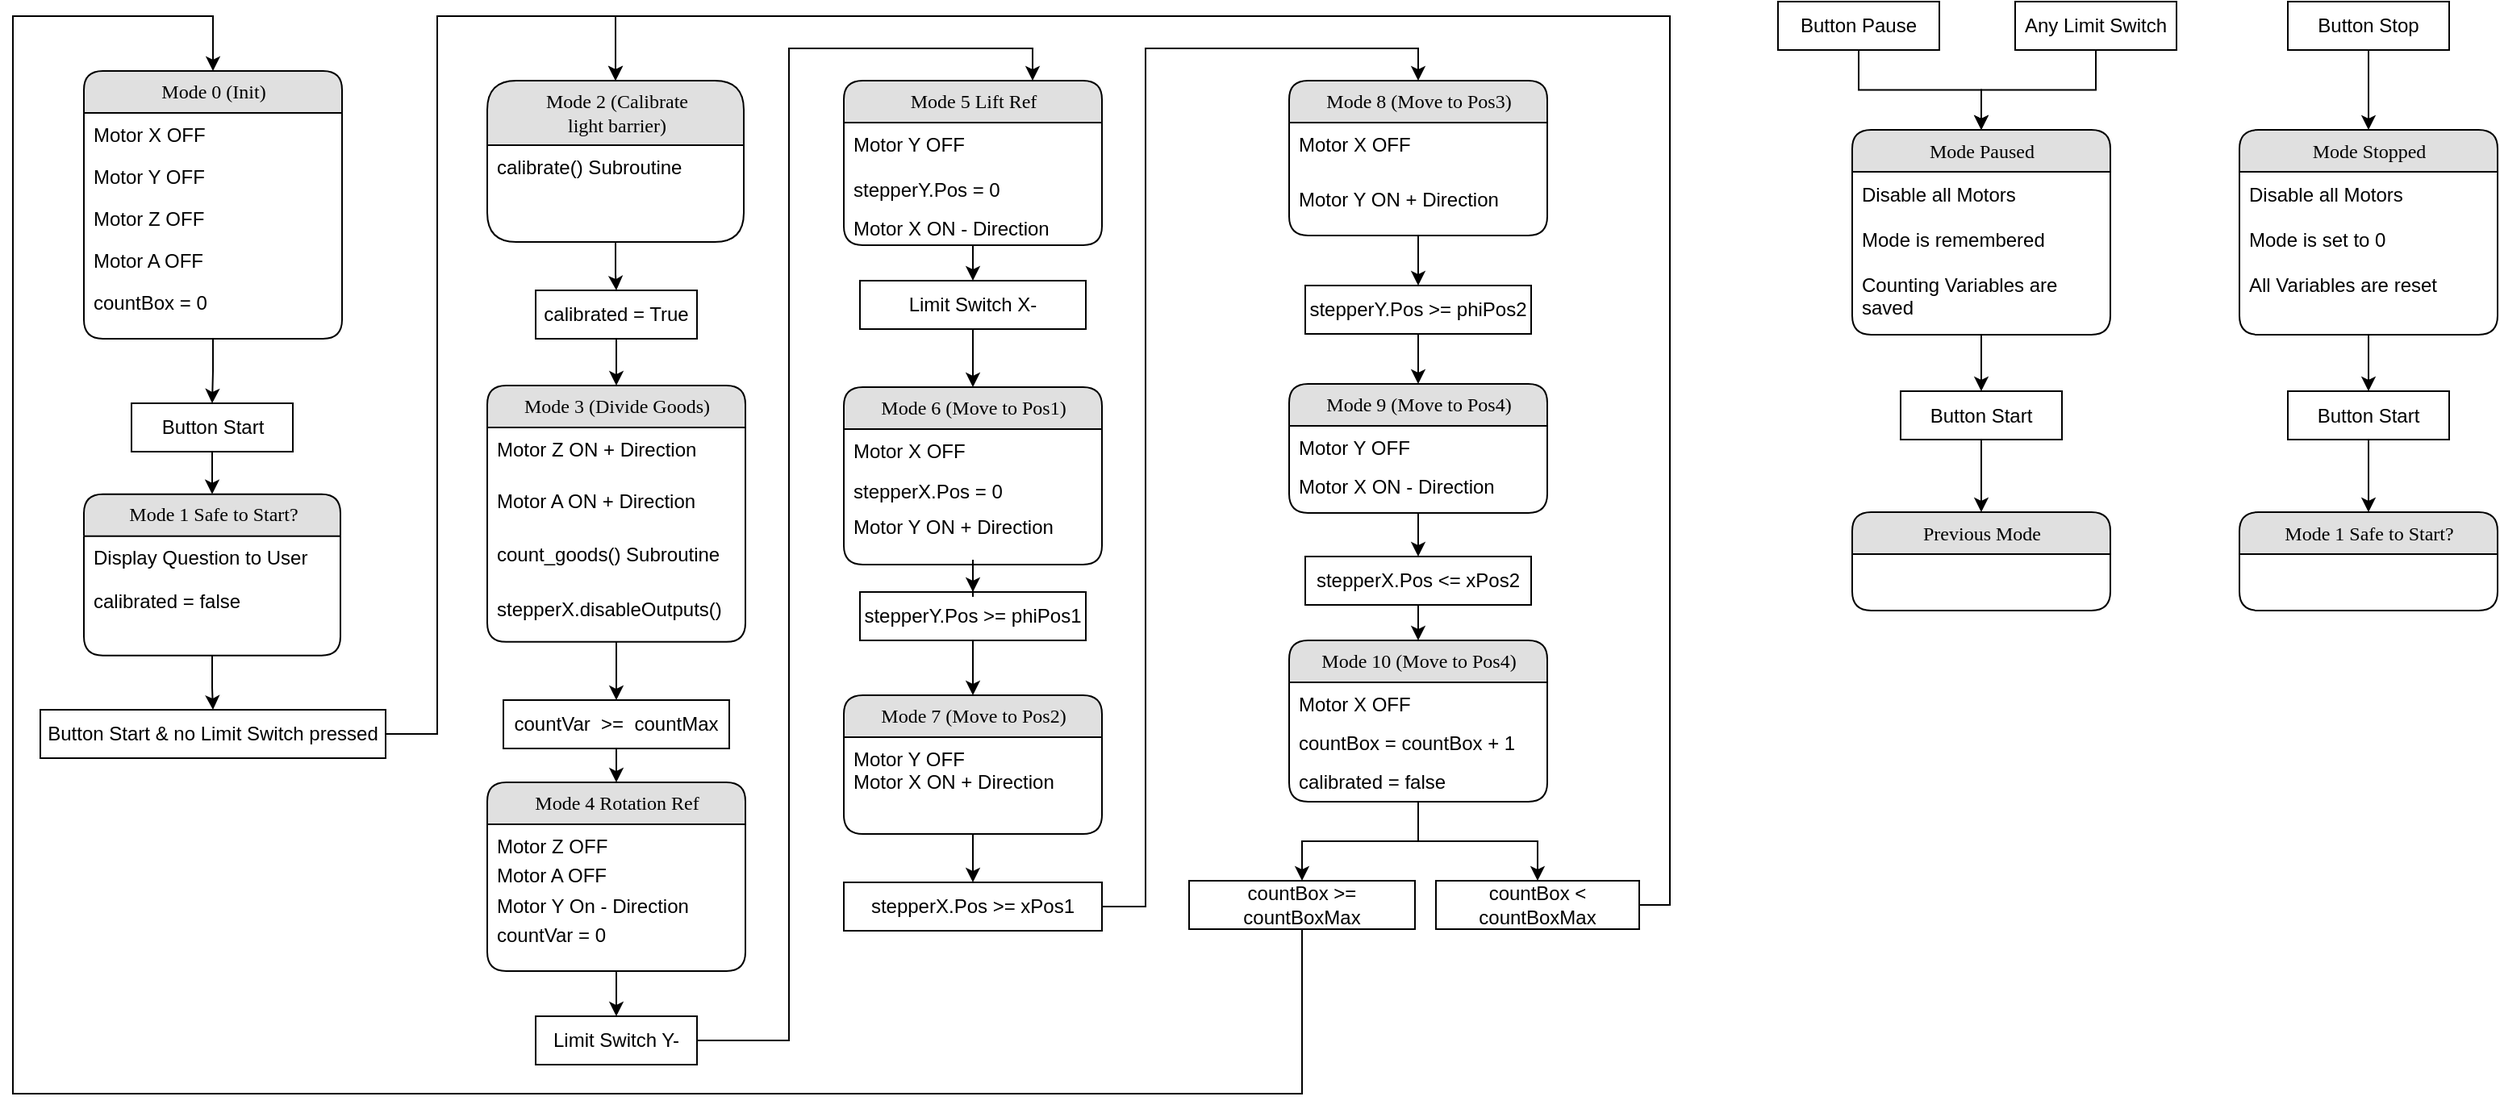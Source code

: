 <mxfile version="20.6.0" type="github">
  <diagram id="kKHLr9N3LMTWPFAltLq4" name="Seite-1">
    <mxGraphModel dx="965" dy="517" grid="0" gridSize="10" guides="1" tooltips="1" connect="1" arrows="1" fold="0" page="1" pageScale="1" pageWidth="3300" pageHeight="4681" math="0" shadow="0">
      <root>
        <mxCell id="0" />
        <mxCell id="1" parent="0" />
        <mxCell id="L7xNBprmSxnHH5wMa5go-1" value="" style="group" parent="1" vertex="1" connectable="0">
          <mxGeometry x="407" y="244" width="160" height="166" as="geometry" />
        </mxCell>
        <mxCell id="L7xNBprmSxnHH5wMa5go-2" value="Mode 0 (Init)" style="swimlane;html=1;fontStyle=0;childLayout=stackLayout;horizontal=1;startSize=26;fillColor=#e0e0e0;horizontalStack=0;resizeParent=1;resizeLast=0;collapsible=1;marginBottom=0;swimlaneFillColor=#ffffff;align=center;rounded=1;shadow=0;comic=0;labelBackgroundColor=none;strokeWidth=1;fontFamily=Verdana;fontSize=12" parent="L7xNBprmSxnHH5wMa5go-1" vertex="1">
          <mxGeometry width="160" height="166" as="geometry" />
        </mxCell>
        <mxCell id="L7xNBprmSxnHH5wMa5go-3" value="Motor X OFF" style="text;html=1;strokeColor=none;fillColor=none;spacingLeft=4;spacingRight=4;whiteSpace=wrap;overflow=hidden;rotatable=0;points=[[0,0.5],[1,0.5]];portConstraint=eastwest;" parent="L7xNBprmSxnHH5wMa5go-2" vertex="1">
          <mxGeometry y="26" width="160" height="26" as="geometry" />
        </mxCell>
        <mxCell id="L7xNBprmSxnHH5wMa5go-4" value="Motor Y OFF" style="text;html=1;strokeColor=none;fillColor=none;spacingLeft=4;spacingRight=4;whiteSpace=wrap;overflow=hidden;rotatable=0;points=[[0,0.5],[1,0.5]];portConstraint=eastwest;" parent="L7xNBprmSxnHH5wMa5go-2" vertex="1">
          <mxGeometry y="52" width="160" height="26" as="geometry" />
        </mxCell>
        <mxCell id="L7xNBprmSxnHH5wMa5go-5" value="Motor Z OFF" style="text;html=1;strokeColor=none;fillColor=none;spacingLeft=4;spacingRight=4;whiteSpace=wrap;overflow=hidden;rotatable=0;points=[[0,0.5],[1,0.5]];portConstraint=eastwest;" parent="L7xNBprmSxnHH5wMa5go-2" vertex="1">
          <mxGeometry y="78" width="160" height="26" as="geometry" />
        </mxCell>
        <mxCell id="zrcjOYsHBGks2tnW5Kfn-1" value="Motor A OFF" style="text;html=1;strokeColor=none;fillColor=none;spacingLeft=4;spacingRight=4;whiteSpace=wrap;overflow=hidden;rotatable=0;points=[[0,0.5],[1,0.5]];portConstraint=eastwest;" parent="L7xNBprmSxnHH5wMa5go-2" vertex="1">
          <mxGeometry y="104" width="160" height="26" as="geometry" />
        </mxCell>
        <mxCell id="hb1QHLqvvnyP98BLe3R2-27" value="countBox = 0" style="text;html=1;strokeColor=none;fillColor=none;spacingLeft=4;spacingRight=4;whiteSpace=wrap;overflow=hidden;rotatable=0;points=[[0,0.5],[1,0.5]];portConstraint=eastwest;" parent="L7xNBprmSxnHH5wMa5go-2" vertex="1">
          <mxGeometry y="130" width="160" height="26" as="geometry" />
        </mxCell>
        <mxCell id="L7xNBprmSxnHH5wMa5go-8" value="" style="group" parent="1" vertex="1" connectable="0">
          <mxGeometry x="657" y="439" width="160" height="134" as="geometry" />
        </mxCell>
        <mxCell id="L7xNBprmSxnHH5wMa5go-9" value="Mode 3 (Divide Goods)" style="swimlane;html=1;fontStyle=0;childLayout=stackLayout;horizontal=1;startSize=26;fillColor=#e0e0e0;horizontalStack=0;resizeParent=1;resizeLast=0;collapsible=1;marginBottom=0;swimlaneFillColor=#ffffff;align=center;rounded=1;shadow=0;comic=0;labelBackgroundColor=none;strokeWidth=1;fontFamily=Verdana;fontSize=12" parent="L7xNBprmSxnHH5wMa5go-8" vertex="1">
          <mxGeometry width="160" height="158.928" as="geometry" />
        </mxCell>
        <mxCell id="L7xNBprmSxnHH5wMa5go-10" value="Motor Z ON + Direction" style="text;html=1;strokeColor=none;fillColor=none;spacingLeft=4;spacingRight=4;whiteSpace=wrap;overflow=hidden;rotatable=0;points=[[0,0.5],[1,0.5]];portConstraint=eastwest;" parent="L7xNBprmSxnHH5wMa5go-9" vertex="1">
          <mxGeometry y="26" width="160" height="32.442" as="geometry" />
        </mxCell>
        <mxCell id="zrcjOYsHBGks2tnW5Kfn-2" value="Motor A ON + Direction" style="text;html=1;strokeColor=none;fillColor=none;spacingLeft=4;spacingRight=4;whiteSpace=wrap;overflow=hidden;rotatable=0;points=[[0,0.5],[1,0.5]];portConstraint=eastwest;" parent="L7xNBprmSxnHH5wMa5go-9" vertex="1">
          <mxGeometry y="58.442" width="160" height="32.442" as="geometry" />
        </mxCell>
        <mxCell id="L7xNBprmSxnHH5wMa5go-12" value="count_goods() Subroutine" style="text;html=1;strokeColor=none;fillColor=none;spacingLeft=4;spacingRight=4;whiteSpace=wrap;overflow=hidden;rotatable=0;points=[[0,0.5],[1,0.5]];portConstraint=eastwest;" parent="L7xNBprmSxnHH5wMa5go-9" vertex="1">
          <mxGeometry y="90.884" width="160" height="34.022" as="geometry" />
        </mxCell>
        <mxCell id="0xy9OSa-Pp5hzbdrx6O_-5" value="stepperX.disableOutputs()" style="text;html=1;strokeColor=none;fillColor=none;spacingLeft=4;spacingRight=4;whiteSpace=wrap;overflow=hidden;rotatable=0;points=[[0,0.5],[1,0.5]];portConstraint=eastwest;" parent="L7xNBprmSxnHH5wMa5go-9" vertex="1">
          <mxGeometry y="124.906" width="160" height="34.022" as="geometry" />
        </mxCell>
        <mxCell id="L7xNBprmSxnHH5wMa5go-13" style="edgeStyle=orthogonalEdgeStyle;rounded=0;orthogonalLoop=1;jettySize=auto;html=1;entryX=0.5;entryY=0;entryDx=0;entryDy=0;" parent="1" source="L7xNBprmSxnHH5wMa5go-14" target="L7xNBprmSxnHH5wMa5go-9" edge="1">
          <mxGeometry relative="1" as="geometry" />
        </mxCell>
        <mxCell id="L7xNBprmSxnHH5wMa5go-14" value="calibrated = True" style="rounded=0;whiteSpace=wrap;html=1;" parent="1" vertex="1">
          <mxGeometry x="687" y="380" width="100" height="30" as="geometry" />
        </mxCell>
        <mxCell id="hb1QHLqvvnyP98BLe3R2-5" style="edgeStyle=orthogonalEdgeStyle;rounded=0;orthogonalLoop=1;jettySize=auto;html=1;entryX=0.5;entryY=0;entryDx=0;entryDy=0;" parent="1" source="L7xNBprmSxnHH5wMa5go-21" target="L7xNBprmSxnHH5wMa5go-109" edge="1">
          <mxGeometry relative="1" as="geometry" />
        </mxCell>
        <mxCell id="L7xNBprmSxnHH5wMa5go-21" value="countVar&amp;nbsp; &amp;gt;=&amp;nbsp; countMax" style="rounded=0;whiteSpace=wrap;html=1;" parent="1" vertex="1">
          <mxGeometry x="667" y="634" width="140" height="30" as="geometry" />
        </mxCell>
        <mxCell id="L7xNBprmSxnHH5wMa5go-22" style="edgeStyle=orthogonalEdgeStyle;rounded=0;orthogonalLoop=1;jettySize=auto;html=1;exitX=0.5;exitY=1;exitDx=0;exitDy=0;" parent="1" source="L7xNBprmSxnHH5wMa5go-9" target="L7xNBprmSxnHH5wMa5go-21" edge="1">
          <mxGeometry relative="1" as="geometry" />
        </mxCell>
        <mxCell id="L7xNBprmSxnHH5wMa5go-24" value="" style="group" parent="1" vertex="1" connectable="0">
          <mxGeometry x="657" y="250" width="159" height="100" as="geometry" />
        </mxCell>
        <mxCell id="L7xNBprmSxnHH5wMa5go-25" value="Mode 2 (Calibrate &lt;br&gt;light barrier)" style="swimlane;html=1;fontStyle=0;childLayout=stackLayout;horizontal=1;startSize=40;fillColor=#e0e0e0;horizontalStack=0;resizeParent=1;resizeLast=0;collapsible=1;marginBottom=0;swimlaneFillColor=#ffffff;align=center;rounded=1;shadow=0;comic=0;labelBackgroundColor=none;strokeWidth=1;fontFamily=Verdana;fontSize=12" parent="L7xNBprmSxnHH5wMa5go-24" vertex="1">
          <mxGeometry width="159" height="100.0" as="geometry" />
        </mxCell>
        <mxCell id="hb1QHLqvvnyP98BLe3R2-18" value="calibrate() Subroutine" style="text;html=1;strokeColor=none;fillColor=none;spacingLeft=4;spacingRight=4;whiteSpace=wrap;overflow=hidden;rotatable=0;points=[[0,0.5],[1,0.5]];portConstraint=eastwest;" parent="L7xNBprmSxnHH5wMa5go-25" vertex="1">
          <mxGeometry y="40" width="159" height="27" as="geometry" />
        </mxCell>
        <mxCell id="L7xNBprmSxnHH5wMa5go-130" style="edgeStyle=orthogonalEdgeStyle;rounded=0;orthogonalLoop=1;jettySize=auto;html=1;entryX=0.5;entryY=0;entryDx=0;entryDy=0;" parent="1" source="L7xNBprmSxnHH5wMa5go-28" target="L7xNBprmSxnHH5wMa5go-128" edge="1">
          <mxGeometry relative="1" as="geometry" />
        </mxCell>
        <mxCell id="L7xNBprmSxnHH5wMa5go-28" value="Button Start" style="rounded=0;whiteSpace=wrap;html=1;" parent="1" vertex="1">
          <mxGeometry x="436.5" y="450" width="100" height="30" as="geometry" />
        </mxCell>
        <mxCell id="L7xNBprmSxnHH5wMa5go-29" style="edgeStyle=orthogonalEdgeStyle;rounded=0;orthogonalLoop=1;jettySize=auto;html=1;" parent="1" source="L7xNBprmSxnHH5wMa5go-2" target="L7xNBprmSxnHH5wMa5go-28" edge="1">
          <mxGeometry relative="1" as="geometry" />
        </mxCell>
        <mxCell id="L7xNBprmSxnHH5wMa5go-30" style="edgeStyle=orthogonalEdgeStyle;rounded=0;orthogonalLoop=1;jettySize=auto;html=1;entryX=0.5;entryY=0;entryDx=0;entryDy=0;" parent="1" source="L7xNBprmSxnHH5wMa5go-25" target="L7xNBprmSxnHH5wMa5go-14" edge="1">
          <mxGeometry relative="1" as="geometry" />
        </mxCell>
        <mxCell id="hb1QHLqvvnyP98BLe3R2-15" style="edgeStyle=orthogonalEdgeStyle;rounded=0;orthogonalLoop=1;jettySize=auto;html=1;entryX=0.5;entryY=0;entryDx=0;entryDy=0;" parent="1" source="L7xNBprmSxnHH5wMa5go-73" target="L7xNBprmSxnHH5wMa5go-76" edge="1">
          <mxGeometry relative="1" as="geometry" />
        </mxCell>
        <mxCell id="L7xNBprmSxnHH5wMa5go-73" value="stepperY.Pos &amp;gt;= phiPos1" style="rounded=0;whiteSpace=wrap;html=1;" parent="1" vertex="1">
          <mxGeometry x="888" y="567" width="140" height="30" as="geometry" />
        </mxCell>
        <mxCell id="L7xNBprmSxnHH5wMa5go-75" value="" style="group" parent="1" vertex="1" connectable="0">
          <mxGeometry x="878" y="631" width="160" height="86" as="geometry" />
        </mxCell>
        <mxCell id="L7xNBprmSxnHH5wMa5go-76" value="Mode 7 (Move to Pos2)" style="swimlane;html=1;fontStyle=0;childLayout=stackLayout;horizontal=1;startSize=26;fillColor=#e0e0e0;horizontalStack=0;resizeParent=1;resizeLast=0;collapsible=1;marginBottom=0;swimlaneFillColor=#ffffff;align=center;rounded=1;shadow=0;comic=0;labelBackgroundColor=none;strokeWidth=1;fontFamily=Verdana;fontSize=12" parent="L7xNBprmSxnHH5wMa5go-75" vertex="1">
          <mxGeometry width="160" height="86.0" as="geometry" />
        </mxCell>
        <mxCell id="L7xNBprmSxnHH5wMa5go-77" value="Motor Y OFF&lt;br style=&quot;font-size: 12px;&quot;&gt;Motor X ON + Direction" style="text;html=1;strokeColor=none;fillColor=none;spacingLeft=4;spacingRight=4;whiteSpace=wrap;overflow=hidden;rotatable=0;points=[[0,0.5],[1,0.5]];portConstraint=eastwest;fontSize=12;spacingBottom=2;" parent="L7xNBprmSxnHH5wMa5go-76" vertex="1">
          <mxGeometry y="26" width="160" height="39" as="geometry" />
        </mxCell>
        <mxCell id="L7xNBprmSxnHH5wMa5go-78" value="" style="group" parent="1" vertex="1" connectable="0">
          <mxGeometry x="1154" y="297" width="160" height="90" as="geometry" />
        </mxCell>
        <mxCell id="L7xNBprmSxnHH5wMa5go-79" value="Mode 8 (Move to Pos3)" style="swimlane;html=1;fontStyle=0;childLayout=stackLayout;horizontal=1;startSize=26;fillColor=#e0e0e0;horizontalStack=0;resizeParent=1;resizeLast=0;collapsible=1;marginBottom=0;swimlaneFillColor=#ffffff;align=center;rounded=1;shadow=0;comic=0;labelBackgroundColor=none;strokeWidth=1;fontFamily=Verdana;fontSize=12" parent="L7xNBprmSxnHH5wMa5go-78" vertex="1">
          <mxGeometry y="-47" width="160" height="96" as="geometry" />
        </mxCell>
        <mxCell id="L7xNBprmSxnHH5wMa5go-80" value="Motor X OFF" style="text;html=1;strokeColor=none;fillColor=none;spacingLeft=4;spacingRight=4;whiteSpace=wrap;overflow=hidden;rotatable=0;points=[[0,0.5],[1,0.5]];portConstraint=eastwest;" parent="L7xNBprmSxnHH5wMa5go-79" vertex="1">
          <mxGeometry y="26" width="160" height="34.1" as="geometry" />
        </mxCell>
        <mxCell id="L7xNBprmSxnHH5wMa5go-81" value="Motor Y ON + Direction" style="text;html=1;strokeColor=none;fillColor=none;spacingLeft=4;spacingRight=4;whiteSpace=wrap;overflow=hidden;rotatable=0;points=[[0,0.5],[1,0.5]];portConstraint=eastwest;" parent="L7xNBprmSxnHH5wMa5go-79" vertex="1">
          <mxGeometry y="60.1" width="160" height="29.9" as="geometry" />
        </mxCell>
        <mxCell id="L7xNBprmSxnHH5wMa5go-82" style="edgeStyle=orthogonalEdgeStyle;rounded=0;orthogonalLoop=1;jettySize=auto;html=1;entryX=0.5;entryY=0;entryDx=0;entryDy=0;" parent="1" source="L7xNBprmSxnHH5wMa5go-83" target="L7xNBprmSxnHH5wMa5go-79" edge="1">
          <mxGeometry relative="1" as="geometry">
            <Array as="points">
              <mxPoint x="1065" y="762" />
              <mxPoint x="1065" y="230" />
              <mxPoint x="1234" y="230" />
            </Array>
          </mxGeometry>
        </mxCell>
        <mxCell id="L7xNBprmSxnHH5wMa5go-83" value="stepperX.Pos &amp;gt;= xPos1" style="rounded=0;whiteSpace=wrap;html=1;" parent="1" vertex="1">
          <mxGeometry x="878" y="747" width="160" height="30" as="geometry" />
        </mxCell>
        <mxCell id="L7xNBprmSxnHH5wMa5go-88" style="edgeStyle=orthogonalEdgeStyle;rounded=0;orthogonalLoop=1;jettySize=auto;html=1;" parent="1" source="L7xNBprmSxnHH5wMa5go-89" target="L7xNBprmSxnHH5wMa5go-85" edge="1">
          <mxGeometry relative="1" as="geometry" />
        </mxCell>
        <mxCell id="L7xNBprmSxnHH5wMa5go-89" value="stepperY.Pos &amp;gt;= phiPos2" style="rounded=0;whiteSpace=wrap;html=1;" parent="1" vertex="1">
          <mxGeometry x="1164" y="377" width="140" height="30" as="geometry" />
        </mxCell>
        <mxCell id="L7xNBprmSxnHH5wMa5go-90" style="edgeStyle=orthogonalEdgeStyle;rounded=0;orthogonalLoop=1;jettySize=auto;html=1;exitX=0.5;exitY=1;exitDx=0;exitDy=0;" parent="1" source="L7xNBprmSxnHH5wMa5go-79" target="L7xNBprmSxnHH5wMa5go-89" edge="1">
          <mxGeometry relative="1" as="geometry" />
        </mxCell>
        <mxCell id="hb1QHLqvvnyP98BLe3R2-29" style="edgeStyle=orthogonalEdgeStyle;rounded=0;orthogonalLoop=1;jettySize=auto;html=1;entryX=0.5;entryY=0;entryDx=0;entryDy=0;" parent="1" source="L7xNBprmSxnHH5wMa5go-92" target="hb1QHLqvvnyP98BLe3R2-24" edge="1">
          <mxGeometry relative="1" as="geometry" />
        </mxCell>
        <mxCell id="L7xNBprmSxnHH5wMa5go-92" value="stepperX.Pos &amp;lt;= xPos2" style="rounded=0;whiteSpace=wrap;html=1;" parent="1" vertex="1">
          <mxGeometry x="1164" y="545" width="140" height="30" as="geometry" />
        </mxCell>
        <mxCell id="L7xNBprmSxnHH5wMa5go-93" style="edgeStyle=orthogonalEdgeStyle;rounded=0;orthogonalLoop=1;jettySize=auto;html=1;entryX=0.5;entryY=0;entryDx=0;entryDy=0;" parent="1" source="L7xNBprmSxnHH5wMa5go-85" target="L7xNBprmSxnHH5wMa5go-92" edge="1">
          <mxGeometry relative="1" as="geometry" />
        </mxCell>
        <mxCell id="L7xNBprmSxnHH5wMa5go-101" style="edgeStyle=orthogonalEdgeStyle;rounded=0;orthogonalLoop=1;jettySize=auto;html=1;entryX=0.5;entryY=0;entryDx=0;entryDy=0;fontSize=12;" parent="1" source="L7xNBprmSxnHH5wMa5go-76" target="L7xNBprmSxnHH5wMa5go-83" edge="1">
          <mxGeometry relative="1" as="geometry" />
        </mxCell>
        <mxCell id="L7xNBprmSxnHH5wMa5go-108" value="" style="group" parent="1" vertex="1" connectable="0">
          <mxGeometry x="657" y="685" width="160" height="117" as="geometry" />
        </mxCell>
        <mxCell id="L7xNBprmSxnHH5wMa5go-109" value="Mode 4 Rotation Ref" style="swimlane;html=1;fontStyle=0;childLayout=stackLayout;horizontal=1;startSize=26;fillColor=#e0e0e0;horizontalStack=0;resizeParent=1;resizeLast=0;collapsible=1;marginBottom=0;swimlaneFillColor=#ffffff;align=center;rounded=1;shadow=0;comic=0;labelBackgroundColor=none;strokeWidth=1;fontFamily=Verdana;fontSize=12" parent="L7xNBprmSxnHH5wMa5go-108" vertex="1">
          <mxGeometry width="160" height="117.0" as="geometry" />
        </mxCell>
        <mxCell id="L7xNBprmSxnHH5wMa5go-110" value="Motor Z OFF" style="text;html=1;strokeColor=none;fillColor=none;spacingLeft=4;spacingRight=4;whiteSpace=wrap;overflow=hidden;rotatable=0;points=[[0,0.5],[1,0.5]];portConstraint=eastwest;" parent="L7xNBprmSxnHH5wMa5go-109" vertex="1">
          <mxGeometry y="26" width="160" height="18.325" as="geometry" />
        </mxCell>
        <mxCell id="hb1QHLqvvnyP98BLe3R2-4" value="Motor A OFF" style="text;html=1;strokeColor=none;fillColor=none;spacingLeft=4;spacingRight=4;whiteSpace=wrap;overflow=hidden;rotatable=0;points=[[0,0.5],[1,0.5]];portConstraint=eastwest;" parent="L7xNBprmSxnHH5wMa5go-109" vertex="1">
          <mxGeometry y="44.325" width="160" height="18.325" as="geometry" />
        </mxCell>
        <mxCell id="zrcjOYsHBGks2tnW5Kfn-3" value="Motor Y On - Direction" style="text;html=1;strokeColor=none;fillColor=none;spacingLeft=4;spacingRight=4;whiteSpace=wrap;overflow=hidden;rotatable=0;points=[[0,0.5],[1,0.5]];portConstraint=eastwest;" parent="L7xNBprmSxnHH5wMa5go-109" vertex="1">
          <mxGeometry y="62.651" width="160" height="18.325" as="geometry" />
        </mxCell>
        <mxCell id="hb1QHLqvvnyP98BLe3R2-3" value="countVar = 0" style="text;html=1;strokeColor=none;fillColor=none;spacingLeft=4;spacingRight=4;whiteSpace=wrap;overflow=hidden;rotatable=0;points=[[0,0.5],[1,0.5]];portConstraint=eastwest;" parent="L7xNBprmSxnHH5wMa5go-109" vertex="1">
          <mxGeometry y="80.976" width="160" height="18.325" as="geometry" />
        </mxCell>
        <mxCell id="L7xNBprmSxnHH5wMa5go-118" value="" style="group" parent="1" vertex="1" connectable="0">
          <mxGeometry x="878" y="250" width="160" height="102" as="geometry" />
        </mxCell>
        <mxCell id="L7xNBprmSxnHH5wMa5go-119" value="Mode 5 Lift Ref" style="swimlane;html=1;fontStyle=0;childLayout=stackLayout;horizontal=1;startSize=26;fillColor=#e0e0e0;horizontalStack=0;resizeParent=1;resizeLast=0;collapsible=1;marginBottom=0;swimlaneFillColor=#ffffff;align=center;rounded=1;shadow=0;comic=0;labelBackgroundColor=none;strokeWidth=1;fontFamily=Verdana;fontSize=12" parent="L7xNBprmSxnHH5wMa5go-118" vertex="1">
          <mxGeometry width="160" height="102" as="geometry" />
        </mxCell>
        <mxCell id="L7xNBprmSxnHH5wMa5go-120" value="Motor Y OFF" style="text;html=1;strokeColor=none;fillColor=none;spacingLeft=4;spacingRight=4;whiteSpace=wrap;overflow=hidden;rotatable=0;points=[[0,0.5],[1,0.5]];portConstraint=eastwest;" parent="L7xNBprmSxnHH5wMa5go-119" vertex="1">
          <mxGeometry y="26" width="160" height="28" as="geometry" />
        </mxCell>
        <mxCell id="L7xNBprmSxnHH5wMa5go-121" value="stepperY.Pos = 0" style="text;html=1;strokeColor=none;fillColor=none;spacingLeft=4;spacingRight=4;whiteSpace=wrap;overflow=hidden;rotatable=0;points=[[0,0.5],[1,0.5]];portConstraint=eastwest;" parent="L7xNBprmSxnHH5wMa5go-119" vertex="1">
          <mxGeometry y="54" width="160" height="24.02" as="geometry" />
        </mxCell>
        <mxCell id="L7xNBprmSxnHH5wMa5go-122" value="Motor X ON - Direction" style="text;html=1;strokeColor=none;fillColor=none;spacingLeft=4;spacingRight=4;whiteSpace=wrap;overflow=hidden;rotatable=0;points=[[0,0.5],[1,0.5]];portConstraint=eastwest;" parent="L7xNBprmSxnHH5wMa5go-119" vertex="1">
          <mxGeometry y="78.02" width="160" height="21.05" as="geometry" />
        </mxCell>
        <mxCell id="hb1QHLqvvnyP98BLe3R2-1" style="edgeStyle=orthogonalEdgeStyle;rounded=0;orthogonalLoop=1;jettySize=auto;html=1;" parent="1" source="L7xNBprmSxnHH5wMa5go-123" target="L7xNBprmSxnHH5wMa5go-119" edge="1">
          <mxGeometry relative="1" as="geometry">
            <Array as="points">
              <mxPoint x="844" y="845" />
              <mxPoint x="844" y="230" />
              <mxPoint x="995" y="230" />
            </Array>
          </mxGeometry>
        </mxCell>
        <mxCell id="L7xNBprmSxnHH5wMa5go-123" value="Limit Switch Y-" style="rounded=0;whiteSpace=wrap;html=1;" parent="1" vertex="1">
          <mxGeometry x="687" y="830" width="100" height="30" as="geometry" />
        </mxCell>
        <mxCell id="L7xNBprmSxnHH5wMa5go-127" value="" style="group" parent="1" vertex="1" connectable="0">
          <mxGeometry x="407" y="506.36" width="159" height="100" as="geometry" />
        </mxCell>
        <mxCell id="L7xNBprmSxnHH5wMa5go-128" value="Mode 1 Safe to Start?" style="swimlane;html=1;fontStyle=0;childLayout=stackLayout;horizontal=1;startSize=26;fillColor=#e0e0e0;horizontalStack=0;resizeParent=1;resizeLast=0;collapsible=1;marginBottom=0;swimlaneFillColor=#ffffff;align=center;rounded=1;shadow=0;comic=0;labelBackgroundColor=none;strokeWidth=1;fontFamily=Verdana;fontSize=12" parent="L7xNBprmSxnHH5wMa5go-127" vertex="1">
          <mxGeometry width="159" height="100.0" as="geometry" />
        </mxCell>
        <mxCell id="L7xNBprmSxnHH5wMa5go-129" value="Display Question to User" style="text;html=1;strokeColor=none;fillColor=none;spacingLeft=4;spacingRight=4;whiteSpace=wrap;overflow=hidden;rotatable=0;points=[[0,0.5],[1,0.5]];portConstraint=eastwest;" parent="L7xNBprmSxnHH5wMa5go-128" vertex="1">
          <mxGeometry y="26" width="159" height="27" as="geometry" />
        </mxCell>
        <mxCell id="0xy9OSa-Pp5hzbdrx6O_-4" value="calibrated = false" style="text;html=1;strokeColor=none;fillColor=none;spacingLeft=4;spacingRight=4;whiteSpace=wrap;overflow=hidden;rotatable=0;points=[[0,0.5],[1,0.5]];portConstraint=eastwest;" parent="L7xNBprmSxnHH5wMa5go-128" vertex="1">
          <mxGeometry y="53" width="159" height="15.663" as="geometry" />
        </mxCell>
        <mxCell id="0xy9OSa-Pp5hzbdrx6O_-1" style="edgeStyle=orthogonalEdgeStyle;rounded=0;orthogonalLoop=1;jettySize=auto;html=1;entryX=0.5;entryY=0;entryDx=0;entryDy=0;" parent="1" source="L7xNBprmSxnHH5wMa5go-131" target="L7xNBprmSxnHH5wMa5go-25" edge="1">
          <mxGeometry relative="1" as="geometry">
            <Array as="points">
              <mxPoint x="626" y="655" />
              <mxPoint x="626" y="210" />
              <mxPoint x="737" y="210" />
            </Array>
          </mxGeometry>
        </mxCell>
        <mxCell id="L7xNBprmSxnHH5wMa5go-131" value="Button Start &amp;amp; no Limit Switch pressed" style="rounded=0;whiteSpace=wrap;html=1;" parent="1" vertex="1">
          <mxGeometry x="380" y="640" width="214" height="30" as="geometry" />
        </mxCell>
        <mxCell id="L7xNBprmSxnHH5wMa5go-132" style="edgeStyle=orthogonalEdgeStyle;rounded=0;orthogonalLoop=1;jettySize=auto;html=1;entryX=0.5;entryY=0;entryDx=0;entryDy=0;" parent="1" source="L7xNBprmSxnHH5wMa5go-128" target="L7xNBprmSxnHH5wMa5go-131" edge="1">
          <mxGeometry relative="1" as="geometry" />
        </mxCell>
        <mxCell id="hb1QHLqvvnyP98BLe3R2-6" value="" style="group" parent="1" vertex="1" connectable="0">
          <mxGeometry x="878" y="440" width="160" height="110" as="geometry" />
        </mxCell>
        <mxCell id="hb1QHLqvvnyP98BLe3R2-7" value="Mode 6 (Move to Pos1)" style="swimlane;html=1;fontStyle=0;childLayout=stackLayout;horizontal=1;startSize=26;fillColor=#e0e0e0;horizontalStack=0;resizeParent=1;resizeLast=0;collapsible=1;marginBottom=0;swimlaneFillColor=#ffffff;align=center;rounded=1;shadow=0;comic=0;labelBackgroundColor=none;strokeWidth=1;fontFamily=Verdana;fontSize=12" parent="hb1QHLqvvnyP98BLe3R2-6" vertex="1">
          <mxGeometry width="160" height="110.0" as="geometry" />
        </mxCell>
        <mxCell id="hb1QHLqvvnyP98BLe3R2-8" value="Motor X OFF" style="text;html=1;strokeColor=none;fillColor=none;spacingLeft=4;spacingRight=4;whiteSpace=wrap;overflow=hidden;rotatable=0;points=[[0,0.5],[1,0.5]];portConstraint=eastwest;" parent="hb1QHLqvvnyP98BLe3R2-7" vertex="1">
          <mxGeometry y="26" width="160" height="25" as="geometry" />
        </mxCell>
        <mxCell id="hb1QHLqvvnyP98BLe3R2-9" value="stepperX.Pos = 0" style="text;html=1;strokeColor=none;fillColor=none;spacingLeft=4;spacingRight=4;whiteSpace=wrap;overflow=hidden;rotatable=0;points=[[0,0.5],[1,0.5]];portConstraint=eastwest;" parent="hb1QHLqvvnyP98BLe3R2-7" vertex="1">
          <mxGeometry y="51" width="160" height="21.77" as="geometry" />
        </mxCell>
        <mxCell id="hb1QHLqvvnyP98BLe3R2-10" value="Motor Y ON + Direction" style="text;html=1;strokeColor=none;fillColor=none;spacingLeft=4;spacingRight=4;whiteSpace=wrap;overflow=hidden;rotatable=0;points=[[0,0.5],[1,0.5]];portConstraint=eastwest;" parent="hb1QHLqvvnyP98BLe3R2-7" vertex="1">
          <mxGeometry y="72.77" width="160" height="16.77" as="geometry" />
        </mxCell>
        <mxCell id="hb1QHLqvvnyP98BLe3R2-14" style="edgeStyle=orthogonalEdgeStyle;rounded=0;orthogonalLoop=1;jettySize=auto;html=1;entryX=0.5;entryY=0;entryDx=0;entryDy=0;" parent="1" source="hb1QHLqvvnyP98BLe3R2-12" target="hb1QHLqvvnyP98BLe3R2-7" edge="1">
          <mxGeometry relative="1" as="geometry" />
        </mxCell>
        <mxCell id="hb1QHLqvvnyP98BLe3R2-12" value="Limit Switch X-" style="rounded=0;whiteSpace=wrap;html=1;" parent="1" vertex="1">
          <mxGeometry x="888" y="374" width="140" height="30" as="geometry" />
        </mxCell>
        <mxCell id="hb1QHLqvvnyP98BLe3R2-13" style="edgeStyle=orthogonalEdgeStyle;rounded=0;orthogonalLoop=1;jettySize=auto;html=1;entryX=0.5;entryY=0;entryDx=0;entryDy=0;" parent="1" source="L7xNBprmSxnHH5wMa5go-119" target="hb1QHLqvvnyP98BLe3R2-12" edge="1">
          <mxGeometry relative="1" as="geometry" />
        </mxCell>
        <mxCell id="hb1QHLqvvnyP98BLe3R2-16" style="edgeStyle=orthogonalEdgeStyle;rounded=0;orthogonalLoop=1;jettySize=auto;html=1;entryX=0.5;entryY=0;entryDx=0;entryDy=0;" parent="1" source="hb1QHLqvvnyP98BLe3R2-7" target="L7xNBprmSxnHH5wMa5go-73" edge="1">
          <mxGeometry relative="1" as="geometry" />
        </mxCell>
        <mxCell id="L7xNBprmSxnHH5wMa5go-85" value="Mode 9 (Move to Pos4)" style="swimlane;html=1;fontStyle=0;childLayout=stackLayout;horizontal=1;startSize=26;fillColor=#e0e0e0;horizontalStack=0;resizeParent=1;resizeLast=0;collapsible=1;marginBottom=0;swimlaneFillColor=#ffffff;align=center;rounded=1;shadow=0;comic=0;labelBackgroundColor=none;strokeWidth=1;fontFamily=Verdana;fontSize=12" parent="1" vertex="1">
          <mxGeometry x="1154" y="438" width="160" height="80" as="geometry" />
        </mxCell>
        <mxCell id="L7xNBprmSxnHH5wMa5go-86" value="Motor Y OFF" style="text;html=1;strokeColor=none;fillColor=none;spacingLeft=4;spacingRight=4;whiteSpace=wrap;overflow=hidden;rotatable=0;points=[[0,0.5],[1,0.5]];portConstraint=eastwest;" parent="L7xNBprmSxnHH5wMa5go-85" vertex="1">
          <mxGeometry y="26" width="160" height="24" as="geometry" />
        </mxCell>
        <mxCell id="L7xNBprmSxnHH5wMa5go-87" value="Motor X ON - Direction" style="text;html=1;strokeColor=none;fillColor=none;spacingLeft=4;spacingRight=4;whiteSpace=wrap;overflow=hidden;rotatable=0;points=[[0,0.5],[1,0.5]];portConstraint=eastwest;" parent="L7xNBprmSxnHH5wMa5go-85" vertex="1">
          <mxGeometry y="50" width="160" height="29.9" as="geometry" />
        </mxCell>
        <mxCell id="hb1QHLqvvnyP98BLe3R2-20" style="edgeStyle=orthogonalEdgeStyle;rounded=0;orthogonalLoop=1;jettySize=auto;html=1;entryX=0.5;entryY=0;entryDx=0;entryDy=0;" parent="1" source="L7xNBprmSxnHH5wMa5go-109" target="L7xNBprmSxnHH5wMa5go-123" edge="1">
          <mxGeometry relative="1" as="geometry" />
        </mxCell>
        <mxCell id="hb1QHLqvvnyP98BLe3R2-35" style="edgeStyle=orthogonalEdgeStyle;rounded=0;orthogonalLoop=1;jettySize=auto;html=1;entryX=0.5;entryY=0;entryDx=0;entryDy=0;" parent="1" source="hb1QHLqvvnyP98BLe3R2-22" target="L7xNBprmSxnHH5wMa5go-2" edge="1">
          <mxGeometry relative="1" as="geometry">
            <Array as="points">
              <mxPoint x="1162" y="878" />
              <mxPoint x="363" y="878" />
              <mxPoint x="363" y="210" />
              <mxPoint x="487" y="210" />
            </Array>
          </mxGeometry>
        </mxCell>
        <mxCell id="hb1QHLqvvnyP98BLe3R2-22" value="countBox &amp;gt;= countBoxMax" style="rounded=0;whiteSpace=wrap;html=1;" parent="1" vertex="1">
          <mxGeometry x="1092" y="746" width="140" height="30" as="geometry" />
        </mxCell>
        <mxCell id="hb1QHLqvvnyP98BLe3R2-23" style="edgeStyle=orthogonalEdgeStyle;rounded=0;orthogonalLoop=1;jettySize=auto;html=1;entryX=0.5;entryY=0;entryDx=0;entryDy=0;" parent="1" source="hb1QHLqvvnyP98BLe3R2-24" target="hb1QHLqvvnyP98BLe3R2-22" edge="1">
          <mxGeometry relative="1" as="geometry" />
        </mxCell>
        <mxCell id="hb1QHLqvvnyP98BLe3R2-24" value="Mode 10 (Move to Pos4)" style="swimlane;html=1;fontStyle=0;childLayout=stackLayout;horizontal=1;startSize=26;fillColor=#e0e0e0;horizontalStack=0;resizeParent=1;resizeLast=0;collapsible=1;marginBottom=0;swimlaneFillColor=#ffffff;align=center;rounded=1;shadow=0;comic=0;labelBackgroundColor=none;strokeWidth=1;fontFamily=Verdana;fontSize=12" parent="1" vertex="1">
          <mxGeometry x="1154" y="597" width="160" height="100" as="geometry" />
        </mxCell>
        <mxCell id="hb1QHLqvvnyP98BLe3R2-25" value="Motor X OFF" style="text;html=1;strokeColor=none;fillColor=none;spacingLeft=4;spacingRight=4;whiteSpace=wrap;overflow=hidden;rotatable=0;points=[[0,0.5],[1,0.5]];portConstraint=eastwest;" parent="hb1QHLqvvnyP98BLe3R2-24" vertex="1">
          <mxGeometry y="26" width="160" height="24" as="geometry" />
        </mxCell>
        <mxCell id="hb1QHLqvvnyP98BLe3R2-30" value="countBox = countBox + 1" style="text;html=1;strokeColor=none;fillColor=none;spacingLeft=4;spacingRight=4;whiteSpace=wrap;overflow=hidden;rotatable=0;points=[[0,0.5],[1,0.5]];portConstraint=eastwest;" parent="hb1QHLqvvnyP98BLe3R2-24" vertex="1">
          <mxGeometry y="50" width="160" height="24" as="geometry" />
        </mxCell>
        <mxCell id="0xy9OSa-Pp5hzbdrx6O_-3" value="calibrated = false" style="text;html=1;strokeColor=none;fillColor=none;spacingLeft=4;spacingRight=4;whiteSpace=wrap;overflow=hidden;rotatable=0;points=[[0,0.5],[1,0.5]];portConstraint=eastwest;" parent="hb1QHLqvvnyP98BLe3R2-24" vertex="1">
          <mxGeometry y="74" width="160" height="24" as="geometry" />
        </mxCell>
        <mxCell id="0xy9OSa-Pp5hzbdrx6O_-2" style="edgeStyle=orthogonalEdgeStyle;rounded=0;orthogonalLoop=1;jettySize=auto;html=1;entryX=0.5;entryY=0;entryDx=0;entryDy=0;" parent="1" source="hb1QHLqvvnyP98BLe3R2-31" target="L7xNBprmSxnHH5wMa5go-25" edge="1">
          <mxGeometry relative="1" as="geometry">
            <Array as="points">
              <mxPoint x="1390" y="761" />
              <mxPoint x="1390" y="210" />
              <mxPoint x="736" y="210" />
            </Array>
          </mxGeometry>
        </mxCell>
        <mxCell id="hb1QHLqvvnyP98BLe3R2-31" value="countBox &amp;lt; countBoxMax" style="rounded=0;whiteSpace=wrap;html=1;" parent="1" vertex="1">
          <mxGeometry x="1245" y="746" width="126" height="30" as="geometry" />
        </mxCell>
        <mxCell id="hb1QHLqvvnyP98BLe3R2-33" style="edgeStyle=orthogonalEdgeStyle;rounded=0;orthogonalLoop=1;jettySize=auto;html=1;entryX=0.5;entryY=0;entryDx=0;entryDy=0;exitX=0.5;exitY=1;exitDx=0;exitDy=0;" parent="1" source="hb1QHLqvvnyP98BLe3R2-24" target="hb1QHLqvvnyP98BLe3R2-31" edge="1">
          <mxGeometry relative="1" as="geometry">
            <mxPoint x="1244" y="710" as="sourcePoint" />
            <mxPoint x="1192" y="756" as="targetPoint" />
          </mxGeometry>
        </mxCell>
        <mxCell id="zrcjOYsHBGks2tnW5Kfn-10" style="edgeStyle=orthogonalEdgeStyle;rounded=0;orthogonalLoop=1;jettySize=auto;html=1;entryX=0.5;entryY=0;entryDx=0;entryDy=0;" parent="1" source="zrcjOYsHBGks2tnW5Kfn-4" target="zrcjOYsHBGks2tnW5Kfn-6" edge="1">
          <mxGeometry relative="1" as="geometry" />
        </mxCell>
        <mxCell id="zrcjOYsHBGks2tnW5Kfn-4" value="Button Pause" style="rounded=0;whiteSpace=wrap;html=1;" parent="1" vertex="1">
          <mxGeometry x="1457" y="201" width="100" height="30" as="geometry" />
        </mxCell>
        <mxCell id="zrcjOYsHBGks2tnW5Kfn-5" value="" style="group" parent="1" vertex="1" connectable="0">
          <mxGeometry x="1503" y="280.5" width="160" height="127" as="geometry" />
        </mxCell>
        <mxCell id="zrcjOYsHBGks2tnW5Kfn-6" value="Mode Paused" style="swimlane;html=1;fontStyle=0;childLayout=stackLayout;horizontal=1;startSize=26;fillColor=#e0e0e0;horizontalStack=0;resizeParent=1;resizeLast=0;collapsible=1;marginBottom=0;swimlaneFillColor=#ffffff;align=center;rounded=1;shadow=0;comic=0;labelBackgroundColor=none;strokeWidth=1;fontFamily=Verdana;fontSize=12" parent="zrcjOYsHBGks2tnW5Kfn-5" vertex="1">
          <mxGeometry width="160" height="127.0" as="geometry" />
        </mxCell>
        <mxCell id="zrcjOYsHBGks2tnW5Kfn-7" value="Disable all Motors" style="text;html=1;strokeColor=none;fillColor=none;spacingLeft=4;spacingRight=4;whiteSpace=wrap;overflow=hidden;rotatable=0;points=[[0,0.5],[1,0.5]];portConstraint=eastwest;" parent="zrcjOYsHBGks2tnW5Kfn-6" vertex="1">
          <mxGeometry y="26" width="160" height="28" as="geometry" />
        </mxCell>
        <mxCell id="zrcjOYsHBGks2tnW5Kfn-8" value="Mode is remembered" style="text;html=1;strokeColor=none;fillColor=none;spacingLeft=4;spacingRight=4;whiteSpace=wrap;overflow=hidden;rotatable=0;points=[[0,0.5],[1,0.5]];portConstraint=eastwest;" parent="zrcjOYsHBGks2tnW5Kfn-6" vertex="1">
          <mxGeometry y="54" width="160" height="28" as="geometry" />
        </mxCell>
        <mxCell id="zrcjOYsHBGks2tnW5Kfn-9" value="Counting Variables are saved" style="text;html=1;strokeColor=none;fillColor=none;spacingLeft=4;spacingRight=4;whiteSpace=wrap;overflow=hidden;rotatable=0;points=[[0,0.5],[1,0.5]];portConstraint=eastwest;" parent="zrcjOYsHBGks2tnW5Kfn-6" vertex="1">
          <mxGeometry y="82" width="160" height="38.228" as="geometry" />
        </mxCell>
        <mxCell id="zrcjOYsHBGks2tnW5Kfn-19" style="edgeStyle=orthogonalEdgeStyle;rounded=0;orthogonalLoop=1;jettySize=auto;html=1;entryX=0.5;entryY=0;entryDx=0;entryDy=0;" parent="1" source="zrcjOYsHBGks2tnW5Kfn-11" target="zrcjOYsHBGks2tnW5Kfn-15" edge="1">
          <mxGeometry relative="1" as="geometry" />
        </mxCell>
        <mxCell id="zrcjOYsHBGks2tnW5Kfn-11" value="Button Start" style="rounded=0;whiteSpace=wrap;html=1;" parent="1" vertex="1">
          <mxGeometry x="1533" y="442.5" width="100" height="30" as="geometry" />
        </mxCell>
        <mxCell id="zrcjOYsHBGks2tnW5Kfn-12" style="edgeStyle=orthogonalEdgeStyle;rounded=0;orthogonalLoop=1;jettySize=auto;html=1;entryX=0.5;entryY=0;entryDx=0;entryDy=0;" parent="1" source="zrcjOYsHBGks2tnW5Kfn-6" target="zrcjOYsHBGks2tnW5Kfn-11" edge="1">
          <mxGeometry relative="1" as="geometry" />
        </mxCell>
        <mxCell id="zrcjOYsHBGks2tnW5Kfn-14" value="" style="group" parent="1" vertex="1" connectable="0">
          <mxGeometry x="1503" y="517.5" width="160" height="61" as="geometry" />
        </mxCell>
        <mxCell id="zrcjOYsHBGks2tnW5Kfn-15" value="Previous Mode" style="swimlane;html=1;fontStyle=0;childLayout=stackLayout;horizontal=1;startSize=26;fillColor=#e0e0e0;horizontalStack=0;resizeParent=1;resizeLast=0;collapsible=1;marginBottom=0;swimlaneFillColor=#ffffff;align=center;rounded=1;shadow=0;comic=0;labelBackgroundColor=none;strokeWidth=1;fontFamily=Verdana;fontSize=12" parent="zrcjOYsHBGks2tnW5Kfn-14" vertex="1">
          <mxGeometry width="160" height="61.0" as="geometry" />
        </mxCell>
        <mxCell id="zrcjOYsHBGks2tnW5Kfn-20" style="edgeStyle=orthogonalEdgeStyle;rounded=0;orthogonalLoop=1;jettySize=auto;html=1;entryX=0.5;entryY=0;entryDx=0;entryDy=0;" parent="1" source="zrcjOYsHBGks2tnW5Kfn-21" target="zrcjOYsHBGks2tnW5Kfn-23" edge="1">
          <mxGeometry relative="1" as="geometry" />
        </mxCell>
        <mxCell id="zrcjOYsHBGks2tnW5Kfn-21" value="Button Stop" style="rounded=0;whiteSpace=wrap;html=1;" parent="1" vertex="1">
          <mxGeometry x="1773" y="201" width="100" height="30" as="geometry" />
        </mxCell>
        <mxCell id="zrcjOYsHBGks2tnW5Kfn-22" value="" style="group" parent="1" vertex="1" connectable="0">
          <mxGeometry x="1743" y="280.5" width="160" height="127" as="geometry" />
        </mxCell>
        <mxCell id="zrcjOYsHBGks2tnW5Kfn-23" value="Mode Stopped" style="swimlane;html=1;fontStyle=0;childLayout=stackLayout;horizontal=1;startSize=26;fillColor=#e0e0e0;horizontalStack=0;resizeParent=1;resizeLast=0;collapsible=1;marginBottom=0;swimlaneFillColor=#ffffff;align=center;rounded=1;shadow=0;comic=0;labelBackgroundColor=none;strokeWidth=1;fontFamily=Verdana;fontSize=12" parent="zrcjOYsHBGks2tnW5Kfn-22" vertex="1">
          <mxGeometry width="160" height="127.0" as="geometry" />
        </mxCell>
        <mxCell id="zrcjOYsHBGks2tnW5Kfn-24" value="Disable all Motors" style="text;html=1;strokeColor=none;fillColor=none;spacingLeft=4;spacingRight=4;whiteSpace=wrap;overflow=hidden;rotatable=0;points=[[0,0.5],[1,0.5]];portConstraint=eastwest;" parent="zrcjOYsHBGks2tnW5Kfn-23" vertex="1">
          <mxGeometry y="26" width="160" height="28" as="geometry" />
        </mxCell>
        <mxCell id="zrcjOYsHBGks2tnW5Kfn-25" value="Mode is set to 0" style="text;html=1;strokeColor=none;fillColor=none;spacingLeft=4;spacingRight=4;whiteSpace=wrap;overflow=hidden;rotatable=0;points=[[0,0.5],[1,0.5]];portConstraint=eastwest;" parent="zrcjOYsHBGks2tnW5Kfn-23" vertex="1">
          <mxGeometry y="54" width="160" height="28.11" as="geometry" />
        </mxCell>
        <mxCell id="zrcjOYsHBGks2tnW5Kfn-26" value="All Variables are reset" style="text;html=1;strokeColor=none;fillColor=none;spacingLeft=4;spacingRight=4;whiteSpace=wrap;overflow=hidden;rotatable=0;points=[[0,0.5],[1,0.5]];portConstraint=eastwest;" parent="zrcjOYsHBGks2tnW5Kfn-23" vertex="1">
          <mxGeometry y="82.11" width="160" height="38.228" as="geometry" />
        </mxCell>
        <mxCell id="zrcjOYsHBGks2tnW5Kfn-27" style="edgeStyle=orthogonalEdgeStyle;rounded=0;orthogonalLoop=1;jettySize=auto;html=1;entryX=0.5;entryY=0;entryDx=0;entryDy=0;" parent="1" source="zrcjOYsHBGks2tnW5Kfn-28" target="zrcjOYsHBGks2tnW5Kfn-31" edge="1">
          <mxGeometry relative="1" as="geometry" />
        </mxCell>
        <mxCell id="zrcjOYsHBGks2tnW5Kfn-28" value="Button Start" style="rounded=0;whiteSpace=wrap;html=1;" parent="1" vertex="1">
          <mxGeometry x="1773" y="442.5" width="100" height="30" as="geometry" />
        </mxCell>
        <mxCell id="zrcjOYsHBGks2tnW5Kfn-29" style="edgeStyle=orthogonalEdgeStyle;rounded=0;orthogonalLoop=1;jettySize=auto;html=1;entryX=0.5;entryY=0;entryDx=0;entryDy=0;" parent="1" source="zrcjOYsHBGks2tnW5Kfn-23" target="zrcjOYsHBGks2tnW5Kfn-28" edge="1">
          <mxGeometry relative="1" as="geometry" />
        </mxCell>
        <mxCell id="zrcjOYsHBGks2tnW5Kfn-30" value="" style="group" parent="1" vertex="1" connectable="0">
          <mxGeometry x="1743" y="517.5" width="160" height="61" as="geometry" />
        </mxCell>
        <mxCell id="zrcjOYsHBGks2tnW5Kfn-31" value="Mode 1 Safe to Start?" style="swimlane;html=1;fontStyle=0;childLayout=stackLayout;horizontal=1;startSize=26;fillColor=#e0e0e0;horizontalStack=0;resizeParent=1;resizeLast=0;collapsible=1;marginBottom=0;swimlaneFillColor=#ffffff;align=center;rounded=1;shadow=0;comic=0;labelBackgroundColor=none;strokeWidth=1;fontFamily=Verdana;fontSize=12" parent="zrcjOYsHBGks2tnW5Kfn-30" vertex="1">
          <mxGeometry width="160" height="61.0" as="geometry" />
        </mxCell>
        <mxCell id="nOJp_qN3omLFnLHRtLWv-2" style="edgeStyle=orthogonalEdgeStyle;rounded=0;orthogonalLoop=1;jettySize=auto;html=1;entryX=0.5;entryY=0;entryDx=0;entryDy=0;" edge="1" parent="1" source="nOJp_qN3omLFnLHRtLWv-1" target="zrcjOYsHBGks2tnW5Kfn-6">
          <mxGeometry relative="1" as="geometry" />
        </mxCell>
        <mxCell id="nOJp_qN3omLFnLHRtLWv-1" value="Any Limit Switch" style="rounded=0;whiteSpace=wrap;html=1;" vertex="1" parent="1">
          <mxGeometry x="1604" y="201" width="100" height="30" as="geometry" />
        </mxCell>
      </root>
    </mxGraphModel>
  </diagram>
</mxfile>

